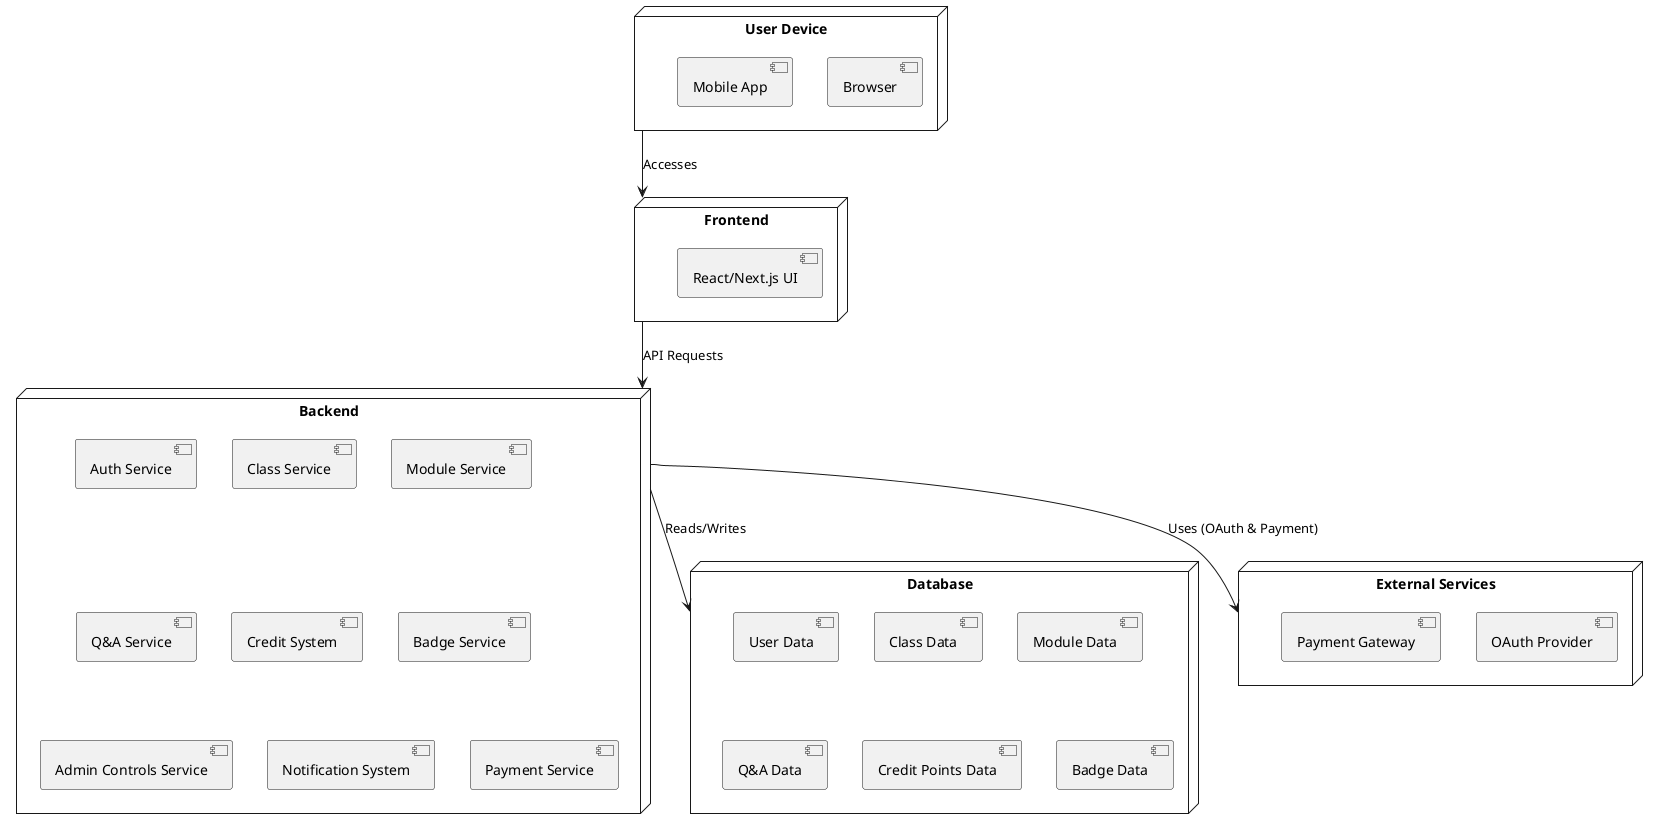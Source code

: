 @startuml system-architecture-diagram

node "User Device" as UserDevice {
    [Browser]
    [Mobile App]
}

node "Frontend" as Frontend {
    [React/Next.js UI]
}

node "Backend" as Backend {
    [Auth Service]
    [Class Service]
    [Module Service]
    [Q&A Service]
    [Credit System]
    [Badge Service]
    [Admin Controls Service]
    [Notification System]
    [Payment Service]
}

node "Database" as Database {
    [User Data]
    [Class Data]
    [Module Data]
    [Q&A Data]
    [Credit Points Data]
    [Badge Data]
}

node "External Services" as External {
    [OAuth Provider]
    [Payment Gateway]
}

UserDevice --> Frontend: Accesses
Frontend --> Backend: API Requests
Backend --> Database: Reads/Writes
Backend --> External: Uses (OAuth & Payment)

@enduml
